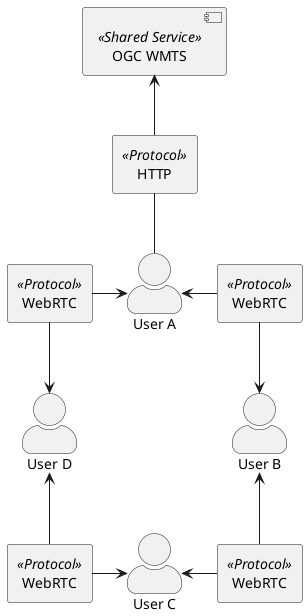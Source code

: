 @startuml

' skinparam maxMessageSize 150
skinparam actorStyle awesome
skinparam defaultTextAlignment center

agent HTTP <<Protocol>>

agent WebRTCA as "WebRTC" <<Protocol>> 
agent WebRTCB as "WebRTC" <<Protocol>>
agent WebRTCC as "WebRTC" <<Protocol>>
agent WebRTCD as "WebRTC" <<Protocol>>

component OGCWMTS as "OGC WMTS" <<Shared Service>>

actor UserA as "User A"
actor UserB as "User B"
actor UserC as "User C"
actor UserD as "User D"

OGCWMTS <-down- HTTP

HTTP -down- UserA

UserA <-right- WebRTCA
WebRTCA -down-> UserB

UserB <-down- WebRTCB
WebRTCB -left-> UserC

UserC <-left- WebRTCC
WebRTCC -up-> UserD

UserD <-up- WebRTCD
WebRTCD -right-> UserA

@enduml
